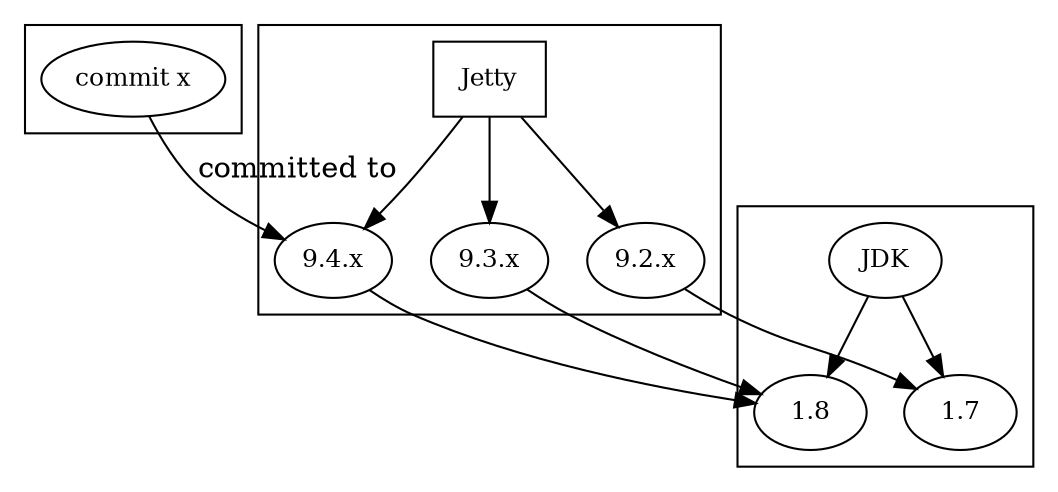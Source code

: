 digraph G {
 ratio=auto; node[fontsize=12];
 compound=true;
 subgraph cluster0 {
 "commit x"
 }
 subgraph cluster1 {
 Jetty[shape=box];
 Jetty->"9.4.x";
 Jetty->"9.3.x";
 Jetty->"9.2.x";
 {rank=same; "9.2.x","9.3.x","9.4.x"}
 }
 subgraph cluster2 {
 JDK[shape=oval];
 1.7[shape=oval];
 1.8[shape=oval];
 JDK->1.7;
 JDK->1.8;
 }

 "9.2.x"->1.7;
 "9.3.x"->1.8;
 "9.4.x"->1.8;

 "commit x"->"9.4.x"[label="committed to"];
 }
